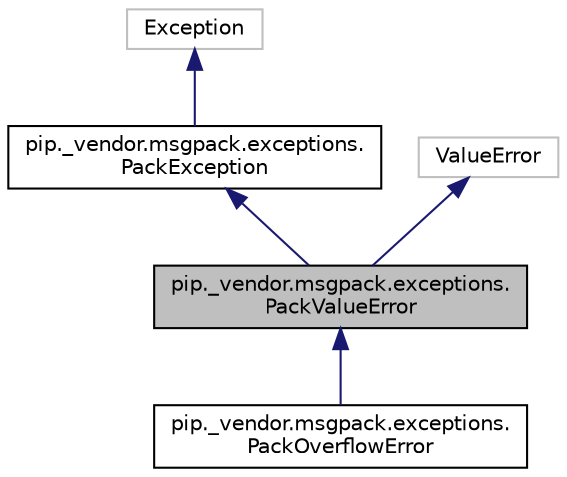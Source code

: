 digraph "pip._vendor.msgpack.exceptions.PackValueError"
{
  edge [fontname="Helvetica",fontsize="10",labelfontname="Helvetica",labelfontsize="10"];
  node [fontname="Helvetica",fontsize="10",shape=record];
  Node0 [label="pip._vendor.msgpack.exceptions.\lPackValueError",height=0.2,width=0.4,color="black", fillcolor="grey75", style="filled", fontcolor="black"];
  Node1 -> Node0 [dir="back",color="midnightblue",fontsize="10",style="solid",fontname="Helvetica"];
  Node1 [label="pip._vendor.msgpack.exceptions.\lPackException",height=0.2,width=0.4,color="black", fillcolor="white", style="filled",URL="$classpip_1_1__vendor_1_1msgpack_1_1exceptions_1_1_pack_exception.html"];
  Node2 -> Node1 [dir="back",color="midnightblue",fontsize="10",style="solid",fontname="Helvetica"];
  Node2 [label="Exception",height=0.2,width=0.4,color="grey75", fillcolor="white", style="filled"];
  Node3 -> Node0 [dir="back",color="midnightblue",fontsize="10",style="solid",fontname="Helvetica"];
  Node3 [label="ValueError",height=0.2,width=0.4,color="grey75", fillcolor="white", style="filled"];
  Node0 -> Node4 [dir="back",color="midnightblue",fontsize="10",style="solid",fontname="Helvetica"];
  Node4 [label="pip._vendor.msgpack.exceptions.\lPackOverflowError",height=0.2,width=0.4,color="black", fillcolor="white", style="filled",URL="$classpip_1_1__vendor_1_1msgpack_1_1exceptions_1_1_pack_overflow_error.html"];
}
